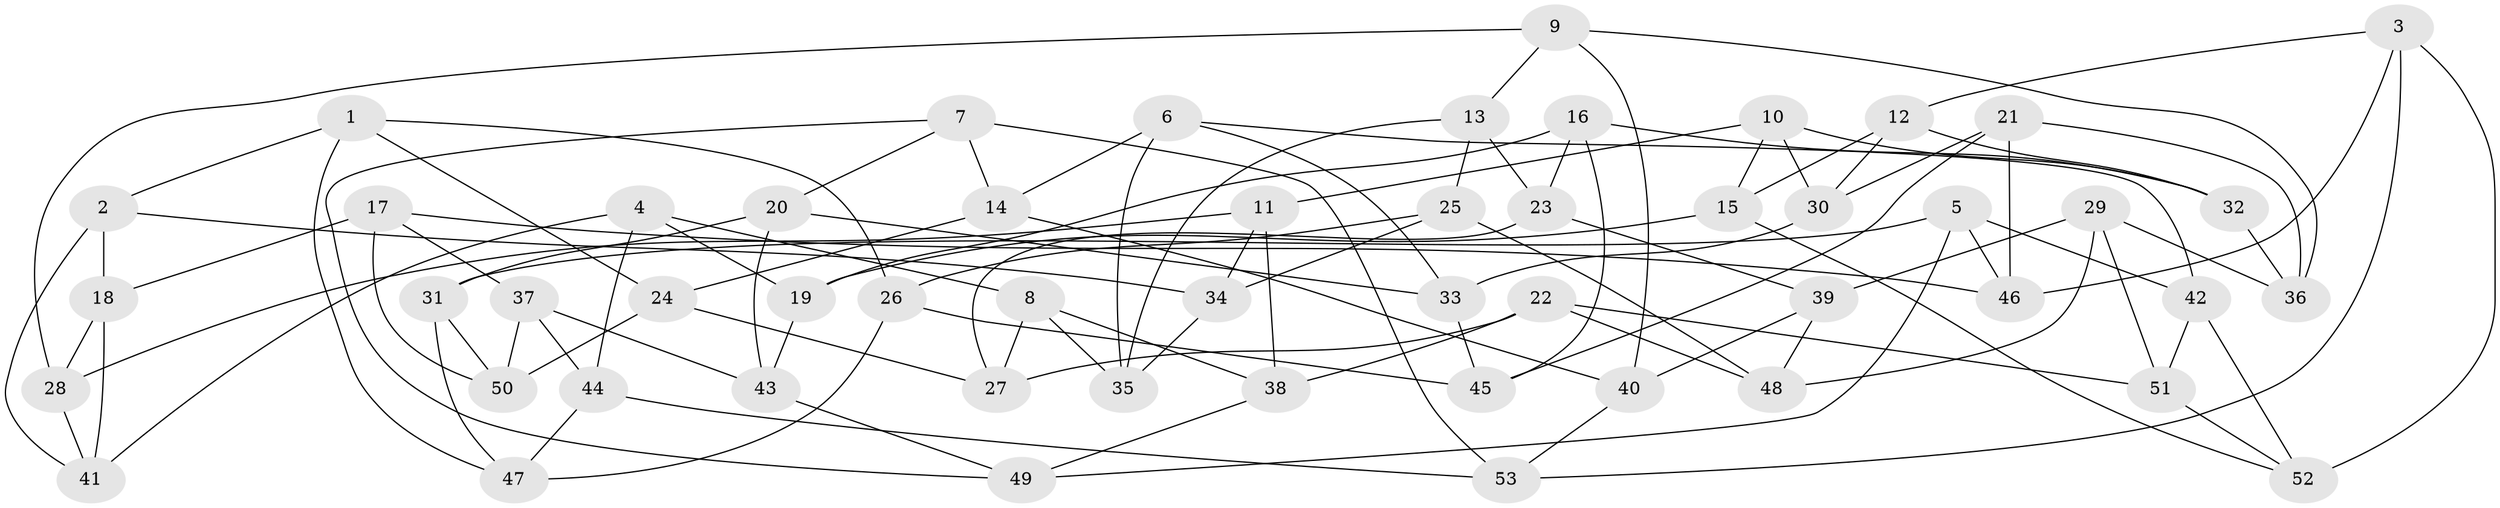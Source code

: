 // Generated by graph-tools (version 1.1) at 2025/16/03/09/25 04:16:36]
// undirected, 53 vertices, 106 edges
graph export_dot {
graph [start="1"]
  node [color=gray90,style=filled];
  1;
  2;
  3;
  4;
  5;
  6;
  7;
  8;
  9;
  10;
  11;
  12;
  13;
  14;
  15;
  16;
  17;
  18;
  19;
  20;
  21;
  22;
  23;
  24;
  25;
  26;
  27;
  28;
  29;
  30;
  31;
  32;
  33;
  34;
  35;
  36;
  37;
  38;
  39;
  40;
  41;
  42;
  43;
  44;
  45;
  46;
  47;
  48;
  49;
  50;
  51;
  52;
  53;
  1 -- 47;
  1 -- 24;
  1 -- 26;
  1 -- 2;
  2 -- 41;
  2 -- 34;
  2 -- 18;
  3 -- 53;
  3 -- 46;
  3 -- 12;
  3 -- 52;
  4 -- 8;
  4 -- 41;
  4 -- 44;
  4 -- 19;
  5 -- 42;
  5 -- 46;
  5 -- 31;
  5 -- 49;
  6 -- 42;
  6 -- 35;
  6 -- 33;
  6 -- 14;
  7 -- 20;
  7 -- 49;
  7 -- 53;
  7 -- 14;
  8 -- 35;
  8 -- 38;
  8 -- 27;
  9 -- 28;
  9 -- 13;
  9 -- 36;
  9 -- 40;
  10 -- 11;
  10 -- 30;
  10 -- 32;
  10 -- 15;
  11 -- 28;
  11 -- 38;
  11 -- 34;
  12 -- 32;
  12 -- 30;
  12 -- 15;
  13 -- 23;
  13 -- 35;
  13 -- 25;
  14 -- 24;
  14 -- 40;
  15 -- 19;
  15 -- 52;
  16 -- 19;
  16 -- 23;
  16 -- 45;
  16 -- 32;
  17 -- 18;
  17 -- 37;
  17 -- 50;
  17 -- 46;
  18 -- 41;
  18 -- 28;
  19 -- 43;
  20 -- 43;
  20 -- 33;
  20 -- 31;
  21 -- 30;
  21 -- 45;
  21 -- 36;
  21 -- 46;
  22 -- 38;
  22 -- 51;
  22 -- 48;
  22 -- 27;
  23 -- 39;
  23 -- 27;
  24 -- 27;
  24 -- 50;
  25 -- 26;
  25 -- 48;
  25 -- 34;
  26 -- 47;
  26 -- 45;
  28 -- 41;
  29 -- 51;
  29 -- 39;
  29 -- 36;
  29 -- 48;
  30 -- 33;
  31 -- 47;
  31 -- 50;
  32 -- 36;
  33 -- 45;
  34 -- 35;
  37 -- 44;
  37 -- 50;
  37 -- 43;
  38 -- 49;
  39 -- 40;
  39 -- 48;
  40 -- 53;
  42 -- 51;
  42 -- 52;
  43 -- 49;
  44 -- 47;
  44 -- 53;
  51 -- 52;
}
